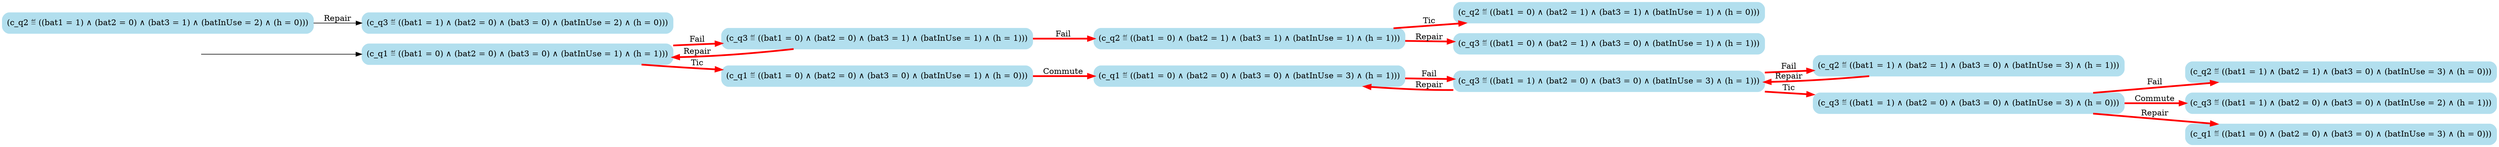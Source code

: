 digraph G {

	rankdir = LR;

	start_c_q1_23[style=invisible];

	node[shape=box, style="rounded, filled", color=lightblue2];

	c_q3_24[label="(c_q3 ≝ ((bat1 = 0) ∧ (bat2 = 0) ∧ (bat3 = 1) ∧ (batInUse = 1) ∧ (h = 1)))"];
	c_q2_31[label="(c_q2 ≝ ((bat1 = 1) ∧ (bat2 = 1) ∧ (bat3 = 0) ∧ (batInUse = 3) ∧ (h = 1)))"];
	c_q1_17[label="(c_q1 ≝ ((bat1 = 0) ∧ (bat2 = 0) ∧ (bat3 = 0) ∧ (batInUse = 3) ∧ (h = 1)))"];
	c_q2_19[label="(c_q2 ≝ ((bat1 = 1) ∧ (bat2 = 1) ∧ (bat3 = 0) ∧ (batInUse = 3) ∧ (h = 0)))"];
	c_q3_9[label="(c_q3 ≝ ((bat1 = 1) ∧ (bat2 = 0) ∧ (bat3 = 0) ∧ (batInUse = 2) ∧ (h = 0)))"];
	c_q2_7[label="(c_q2 ≝ ((bat1 = 0) ∧ (bat2 = 1) ∧ (bat3 = 1) ∧ (batInUse = 1) ∧ (h = 0)))"];
	c_q3_13[label="(c_q3 ≝ ((bat1 = 1) ∧ (bat2 = 0) ∧ (bat3 = 0) ∧ (batInUse = 2) ∧ (h = 1)))"];
	c_q3_30[label="(c_q3 ≝ ((bat1 = 1) ∧ (bat2 = 0) ∧ (bat3 = 0) ∧ (batInUse = 3) ∧ (h = 1)))"];
	c_q2_26[label="(c_q2 ≝ ((bat1 = 0) ∧ (bat2 = 1) ∧ (bat3 = 1) ∧ (batInUse = 1) ∧ (h = 1)))"];
	c_q3_18[label="(c_q3 ≝ ((bat1 = 1) ∧ (bat2 = 0) ∧ (bat3 = 0) ∧ (batInUse = 3) ∧ (h = 0)))"];
	c_q2_8[label="(c_q2 ≝ ((bat1 = 1) ∧ (bat2 = 0) ∧ (bat3 = 1) ∧ (batInUse = 2) ∧ (h = 0)))"];
	c_q1_15[label="(c_q1 ≝ ((bat1 = 0) ∧ (bat2 = 0) ∧ (bat3 = 0) ∧ (batInUse = 3) ∧ (h = 0)))"];
	c_q3_27[label="(c_q3 ≝ ((bat1 = 0) ∧ (bat2 = 1) ∧ (bat3 = 0) ∧ (batInUse = 1) ∧ (h = 1)))"];
	c_q1_2[label="(c_q1 ≝ ((bat1 = 0) ∧ (bat2 = 0) ∧ (bat3 = 0) ∧ (batInUse = 1) ∧ (h = 0)))"];
	c_q1_23[label="(c_q1 ≝ ((bat1 = 0) ∧ (bat2 = 0) ∧ (bat3 = 0) ∧ (batInUse = 1) ∧ (h = 1)))"];

	start_c_q1_23 -> c_q1_23;
	c_q1_23 -> c_q1_2[label="Tic", penwidth=3, color=red];
	c_q1_2 -> c_q1_17[label="Commute", penwidth=3, color=red];
	c_q1_17 -> c_q3_30[label="Fail", penwidth=3, color=red];
	c_q2_26 -> c_q2_7[label="Tic", penwidth=3, color=red];
	c_q2_8 -> c_q3_9[label="Repair"];
	c_q3_30 -> c_q3_18[label="Tic", penwidth=3, color=red];
	c_q3_18 -> c_q3_13[label="Commute", penwidth=3, color=red];
	c_q3_18 -> c_q1_15[label="Repair", penwidth=3, color=red];
	c_q3_30 -> c_q1_17[label="Repair", penwidth=3, color=red];
	c_q3_18 -> c_q2_19[label="Fail", penwidth=3, color=red];
	c_q1_23 -> c_q3_24[label="Fail", penwidth=3, color=red];
	c_q3_24 -> c_q1_23[label="Repair", penwidth=3, color=red];
	c_q3_24 -> c_q2_26[label="Fail", penwidth=3, color=red];
	c_q2_26 -> c_q3_27[label="Repair", penwidth=3, color=red];
	c_q2_31 -> c_q3_30[label="Repair", penwidth=3, color=red];
	c_q3_30 -> c_q2_31[label="Fail", penwidth=3, color=red];

}